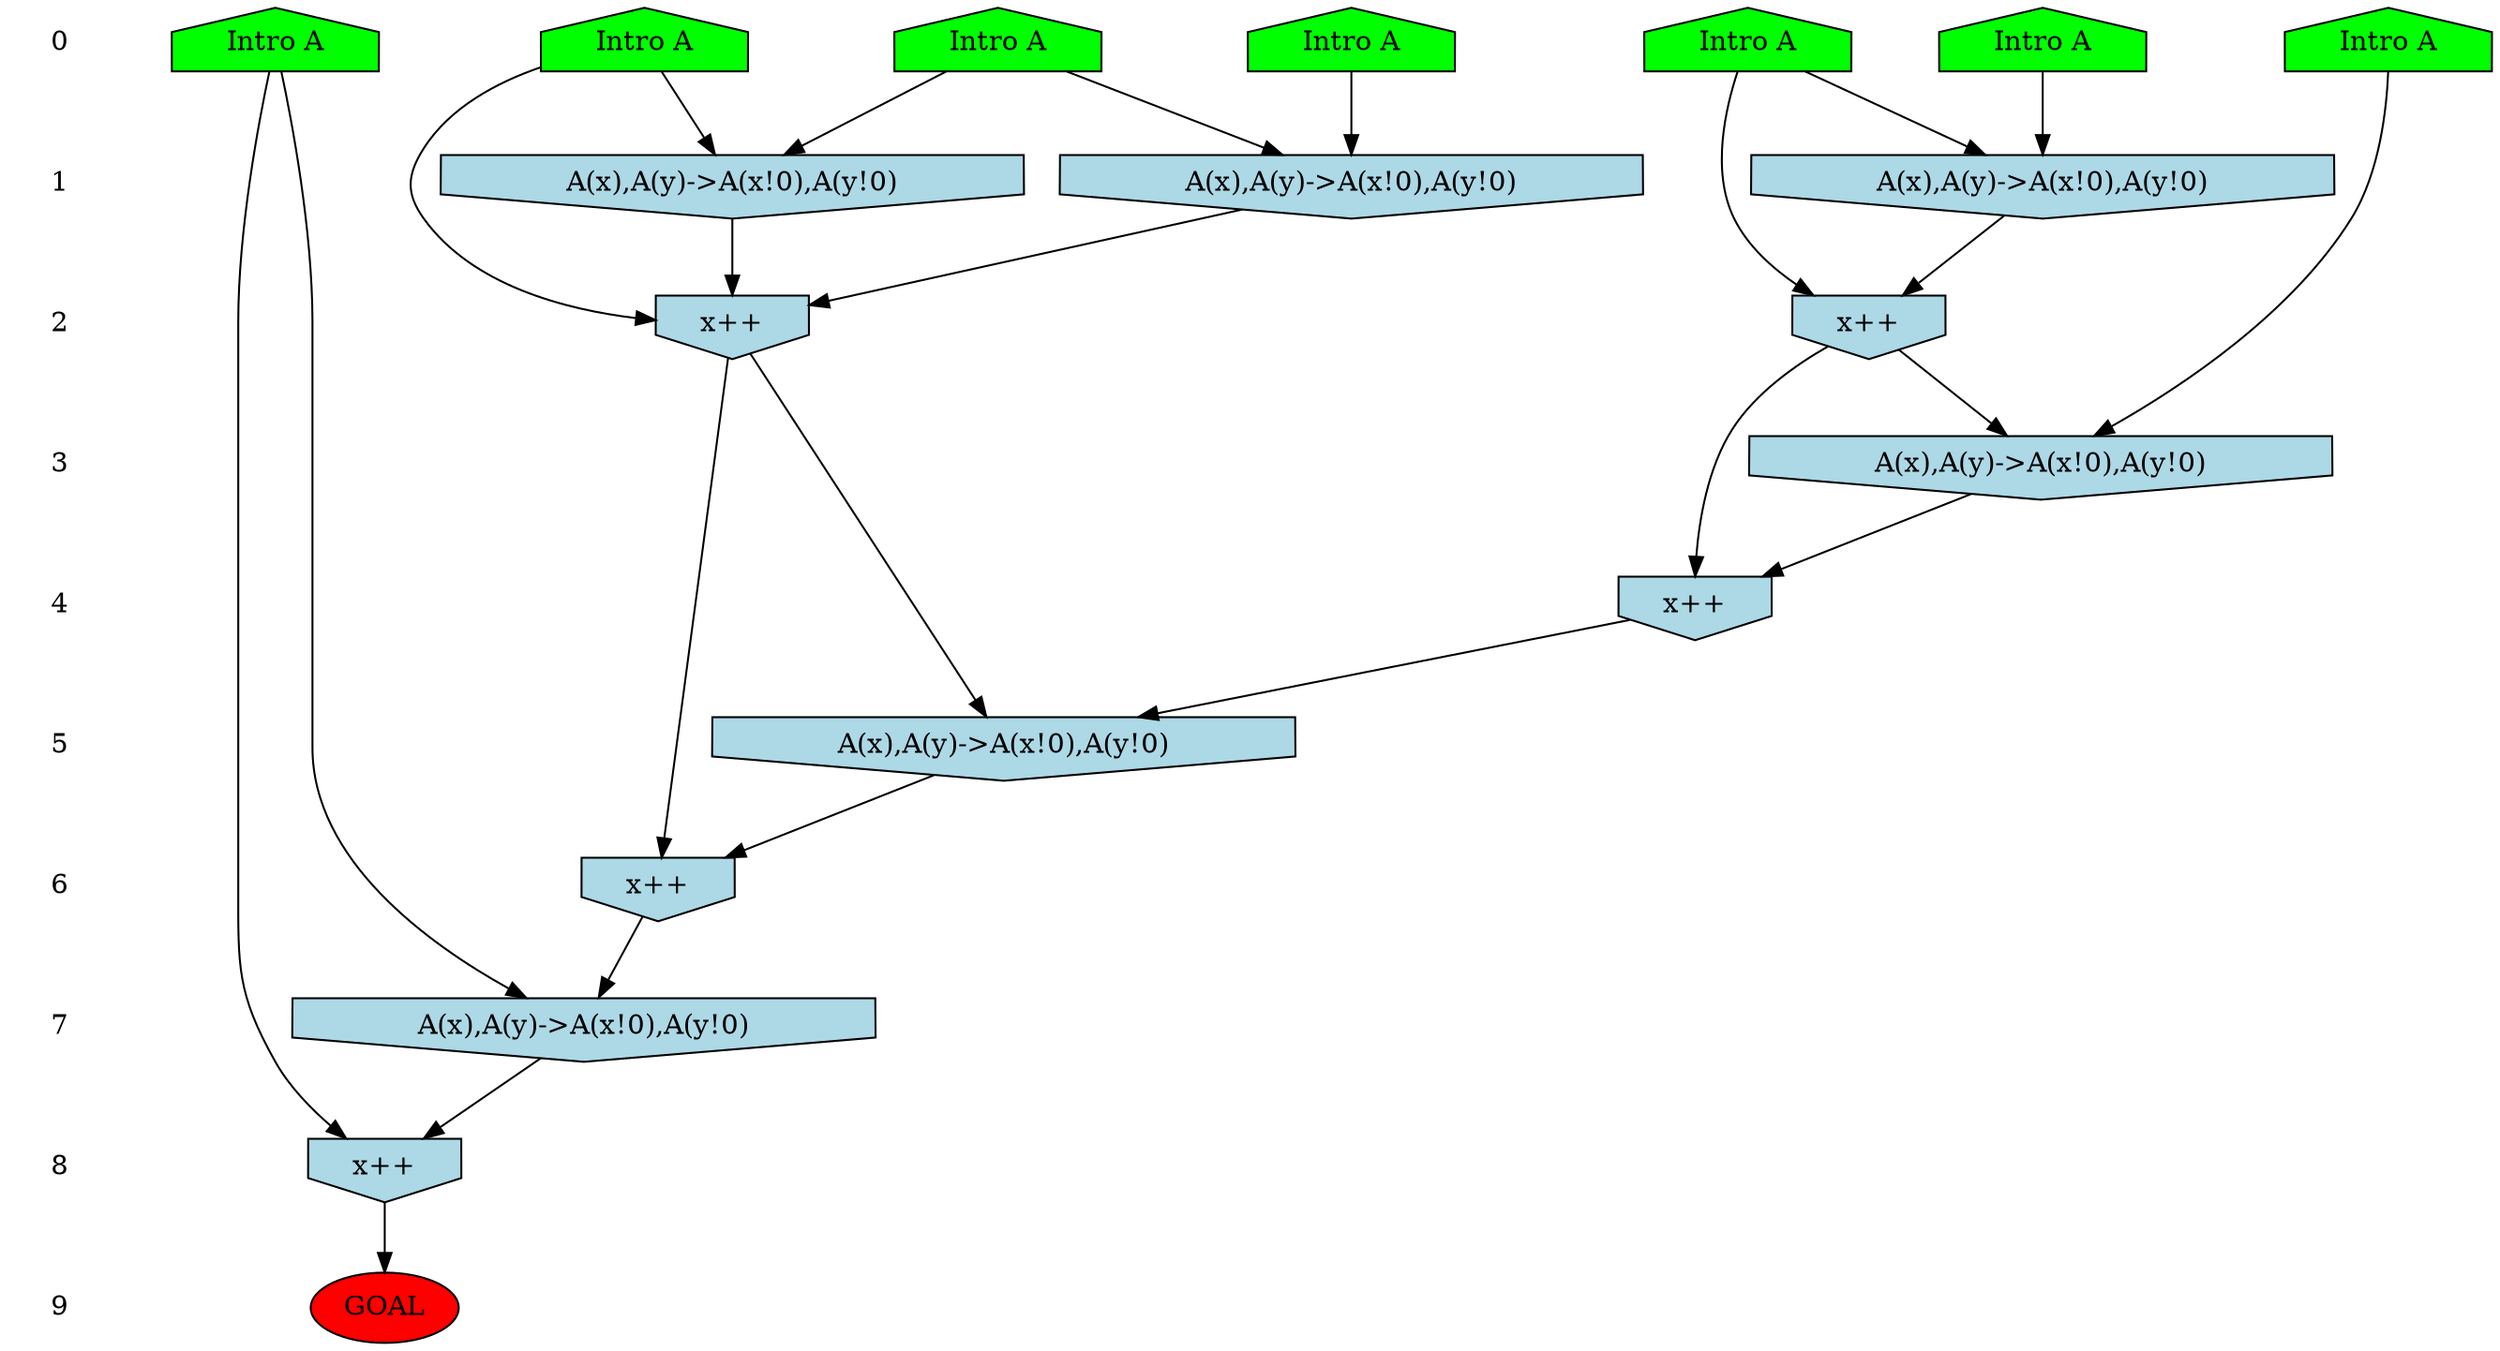 /* Compression of 1 causal flows obtained in average at 2.258089E+00 t.u */
/* Compressed causal flows were: [652] */
digraph G{
 ranksep=.5 ; 
{ rank = same ; "0" [shape=plaintext] ; node_1 [label ="Intro A", shape=house, style=filled, fillcolor=green] ;
node_2 [label ="Intro A", shape=house, style=filled, fillcolor=green] ;
node_3 [label ="Intro A", shape=house, style=filled, fillcolor=green] ;
node_4 [label ="Intro A", shape=house, style=filled, fillcolor=green] ;
node_5 [label ="Intro A", shape=house, style=filled, fillcolor=green] ;
node_6 [label ="Intro A", shape=house, style=filled, fillcolor=green] ;
node_7 [label ="Intro A", shape=house, style=filled, fillcolor=green] ;
}
{ rank = same ; "1" [shape=plaintext] ; node_8 [label="A(x),A(y)->A(x!0),A(y!0)", shape=invhouse, style=filled, fillcolor = lightblue] ;
node_9 [label="A(x),A(y)->A(x!0),A(y!0)", shape=invhouse, style=filled, fillcolor = lightblue] ;
node_10 [label="A(x),A(y)->A(x!0),A(y!0)", shape=invhouse, style=filled, fillcolor = lightblue] ;
}
{ rank = same ; "2" [shape=plaintext] ; node_11 [label="x++", shape=invhouse, style=filled, fillcolor = lightblue] ;
node_12 [label="x++", shape=invhouse, style=filled, fillcolor = lightblue] ;
}
{ rank = same ; "3" [shape=plaintext] ; node_13 [label="A(x),A(y)->A(x!0),A(y!0)", shape=invhouse, style=filled, fillcolor = lightblue] ;
}
{ rank = same ; "4" [shape=plaintext] ; node_14 [label="x++", shape=invhouse, style=filled, fillcolor = lightblue] ;
}
{ rank = same ; "5" [shape=plaintext] ; node_15 [label="A(x),A(y)->A(x!0),A(y!0)", shape=invhouse, style=filled, fillcolor = lightblue] ;
}
{ rank = same ; "6" [shape=plaintext] ; node_16 [label="x++", shape=invhouse, style=filled, fillcolor = lightblue] ;
}
{ rank = same ; "7" [shape=plaintext] ; node_17 [label="A(x),A(y)->A(x!0),A(y!0)", shape=invhouse, style=filled, fillcolor = lightblue] ;
}
{ rank = same ; "8" [shape=plaintext] ; node_18 [label="x++", shape=invhouse, style=filled, fillcolor = lightblue] ;
}
{ rank = same ; "9" [shape=plaintext] ; node_19 [label ="GOAL", style=filled, fillcolor=red] ;
}
"0" -> "1" [style="invis"]; 
"1" -> "2" [style="invis"]; 
"2" -> "3" [style="invis"]; 
"3" -> "4" [style="invis"]; 
"4" -> "5" [style="invis"]; 
"5" -> "6" [style="invis"]; 
"6" -> "7" [style="invis"]; 
"7" -> "8" [style="invis"]; 
"8" -> "9" [style="invis"]; 
node_2 -> node_8
node_5 -> node_8
node_6 -> node_9
node_7 -> node_9
node_3 -> node_10
node_7 -> node_10
node_3 -> node_11
node_9 -> node_11
node_10 -> node_11
node_2 -> node_12
node_8 -> node_12
node_1 -> node_13
node_12 -> node_13
node_12 -> node_14
node_13 -> node_14
node_11 -> node_15
node_14 -> node_15
node_11 -> node_16
node_15 -> node_16
node_4 -> node_17
node_16 -> node_17
node_4 -> node_18
node_17 -> node_18
node_18 -> node_19
}
/*
 Dot generation time: 0.000000
*/